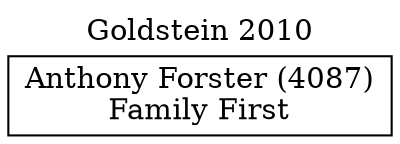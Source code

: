 // House preference flow
digraph "Anthony Forster (4087)_Goldstein_2010" {
	graph [label="Goldstein 2010" labelloc=t mclimit=10]
	node [shape=box]
	"Anthony Forster (4087)" [label="Anthony Forster (4087)
Family First"]
}
